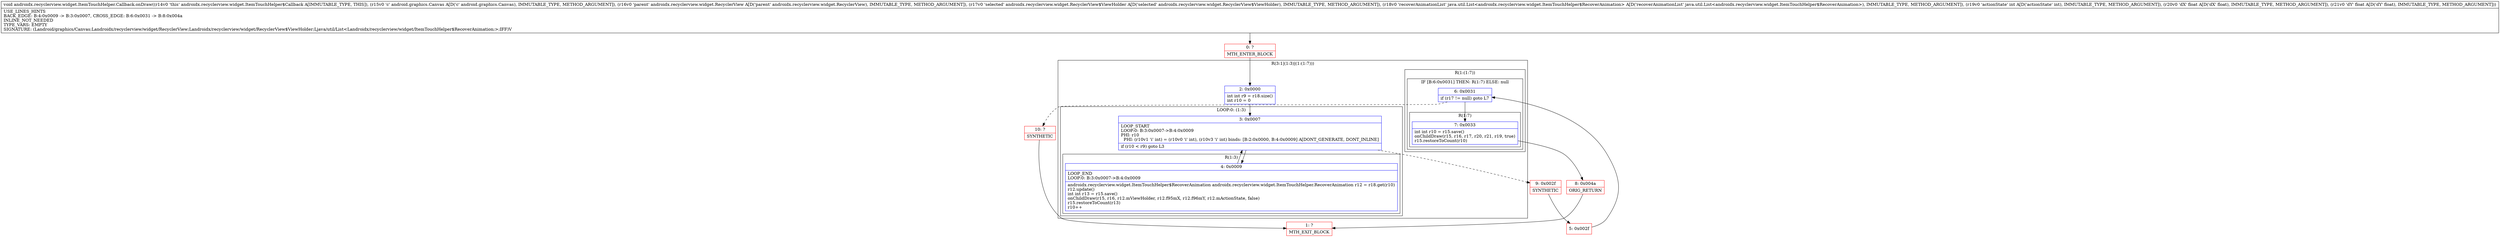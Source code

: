 digraph "CFG forandroidx.recyclerview.widget.ItemTouchHelper.Callback.onDraw(Landroid\/graphics\/Canvas;Landroidx\/recyclerview\/widget\/RecyclerView;Landroidx\/recyclerview\/widget\/RecyclerView$ViewHolder;Ljava\/util\/List;IFF)V" {
subgraph cluster_Region_279406651 {
label = "R(3:1|(1:3)|(1:(1:7)))";
node [shape=record,color=blue];
Node_2 [shape=record,label="{2\:\ 0x0000|int int r9 = r18.size()\lint r10 = 0\l}"];
subgraph cluster_LoopRegion_101009208 {
label = "LOOP:0: (1:3)";
node [shape=record,color=blue];
Node_3 [shape=record,label="{3\:\ 0x0007|LOOP_START\lLOOP:0: B:3:0x0007\-\>B:4:0x0009\lPHI: r10 \l  PHI: (r10v1 'i' int) = (r10v0 'i' int), (r10v3 'i' int) binds: [B:2:0x0000, B:4:0x0009] A[DONT_GENERATE, DONT_INLINE]\l|if (r10 \< r9) goto L3\l}"];
subgraph cluster_Region_637615485 {
label = "R(1:3)";
node [shape=record,color=blue];
Node_4 [shape=record,label="{4\:\ 0x0009|LOOP_END\lLOOP:0: B:3:0x0007\-\>B:4:0x0009\l|androidx.recyclerview.widget.ItemTouchHelper$RecoverAnimation androidx.recyclerview.widget.ItemTouchHelper.RecoverAnimation r12 = r18.get(r10)\lr12.update()\lint int r13 = r15.save()\lonChildDraw(r15, r16, r12.mViewHolder, r12.f95mX, r12.f96mY, r12.mActionState, false)\lr15.restoreToCount(r13)\lr10++\l}"];
}
}
subgraph cluster_Region_1984873046 {
label = "R(1:(1:7))";
node [shape=record,color=blue];
subgraph cluster_IfRegion_141430878 {
label = "IF [B:6:0x0031] THEN: R(1:7) ELSE: null";
node [shape=record,color=blue];
Node_6 [shape=record,label="{6\:\ 0x0031|if (r17 != null) goto L7\l}"];
subgraph cluster_Region_1672925888 {
label = "R(1:7)";
node [shape=record,color=blue];
Node_7 [shape=record,label="{7\:\ 0x0033|int int r10 = r15.save()\lonChildDraw(r15, r16, r17, r20, r21, r19, true)\lr15.restoreToCount(r10)\l}"];
}
}
}
}
Node_0 [shape=record,color=red,label="{0\:\ ?|MTH_ENTER_BLOCK\l}"];
Node_9 [shape=record,color=red,label="{9\:\ 0x002f|SYNTHETIC\l}"];
Node_5 [shape=record,color=red,label="{5\:\ 0x002f}"];
Node_8 [shape=record,color=red,label="{8\:\ 0x004a|ORIG_RETURN\l}"];
Node_1 [shape=record,color=red,label="{1\:\ ?|MTH_EXIT_BLOCK\l}"];
Node_10 [shape=record,color=red,label="{10\:\ ?|SYNTHETIC\l}"];
MethodNode[shape=record,label="{void androidx.recyclerview.widget.ItemTouchHelper.Callback.onDraw((r14v0 'this' androidx.recyclerview.widget.ItemTouchHelper$Callback A[IMMUTABLE_TYPE, THIS]), (r15v0 'c' android.graphics.Canvas A[D('c' android.graphics.Canvas), IMMUTABLE_TYPE, METHOD_ARGUMENT]), (r16v0 'parent' androidx.recyclerview.widget.RecyclerView A[D('parent' androidx.recyclerview.widget.RecyclerView), IMMUTABLE_TYPE, METHOD_ARGUMENT]), (r17v0 'selected' androidx.recyclerview.widget.RecyclerView$ViewHolder A[D('selected' androidx.recyclerview.widget.RecyclerView$ViewHolder), IMMUTABLE_TYPE, METHOD_ARGUMENT]), (r18v0 'recoverAnimationList' java.util.List\<androidx.recyclerview.widget.ItemTouchHelper$RecoverAnimation\> A[D('recoverAnimationList' java.util.List\<androidx.recyclerview.widget.ItemTouchHelper$RecoverAnimation\>), IMMUTABLE_TYPE, METHOD_ARGUMENT]), (r19v0 'actionState' int A[D('actionState' int), IMMUTABLE_TYPE, METHOD_ARGUMENT]), (r20v0 'dX' float A[D('dX' float), IMMUTABLE_TYPE, METHOD_ARGUMENT]), (r21v0 'dY' float A[D('dY' float), IMMUTABLE_TYPE, METHOD_ARGUMENT]))  | USE_LINES_HINTS\lBACK_EDGE: B:4:0x0009 \-\> B:3:0x0007, CROSS_EDGE: B:6:0x0031 \-\> B:8:0x004a\lINLINE_NOT_NEEDED\lTYPE_VARS: EMPTY\lSIGNATURE: (Landroid\/graphics\/Canvas;Landroidx\/recyclerview\/widget\/RecyclerView;Landroidx\/recyclerview\/widget\/RecyclerView$ViewHolder;Ljava\/util\/List\<Landroidx\/recyclerview\/widget\/ItemTouchHelper$RecoverAnimation;\>;IFF)V\l}"];
MethodNode -> Node_0;Node_2 -> Node_3;
Node_3 -> Node_4;
Node_3 -> Node_9[style=dashed];
Node_4 -> Node_3;
Node_6 -> Node_7;
Node_6 -> Node_10[style=dashed];
Node_7 -> Node_8;
Node_0 -> Node_2;
Node_9 -> Node_5;
Node_5 -> Node_6;
Node_8 -> Node_1;
Node_10 -> Node_1;
}

